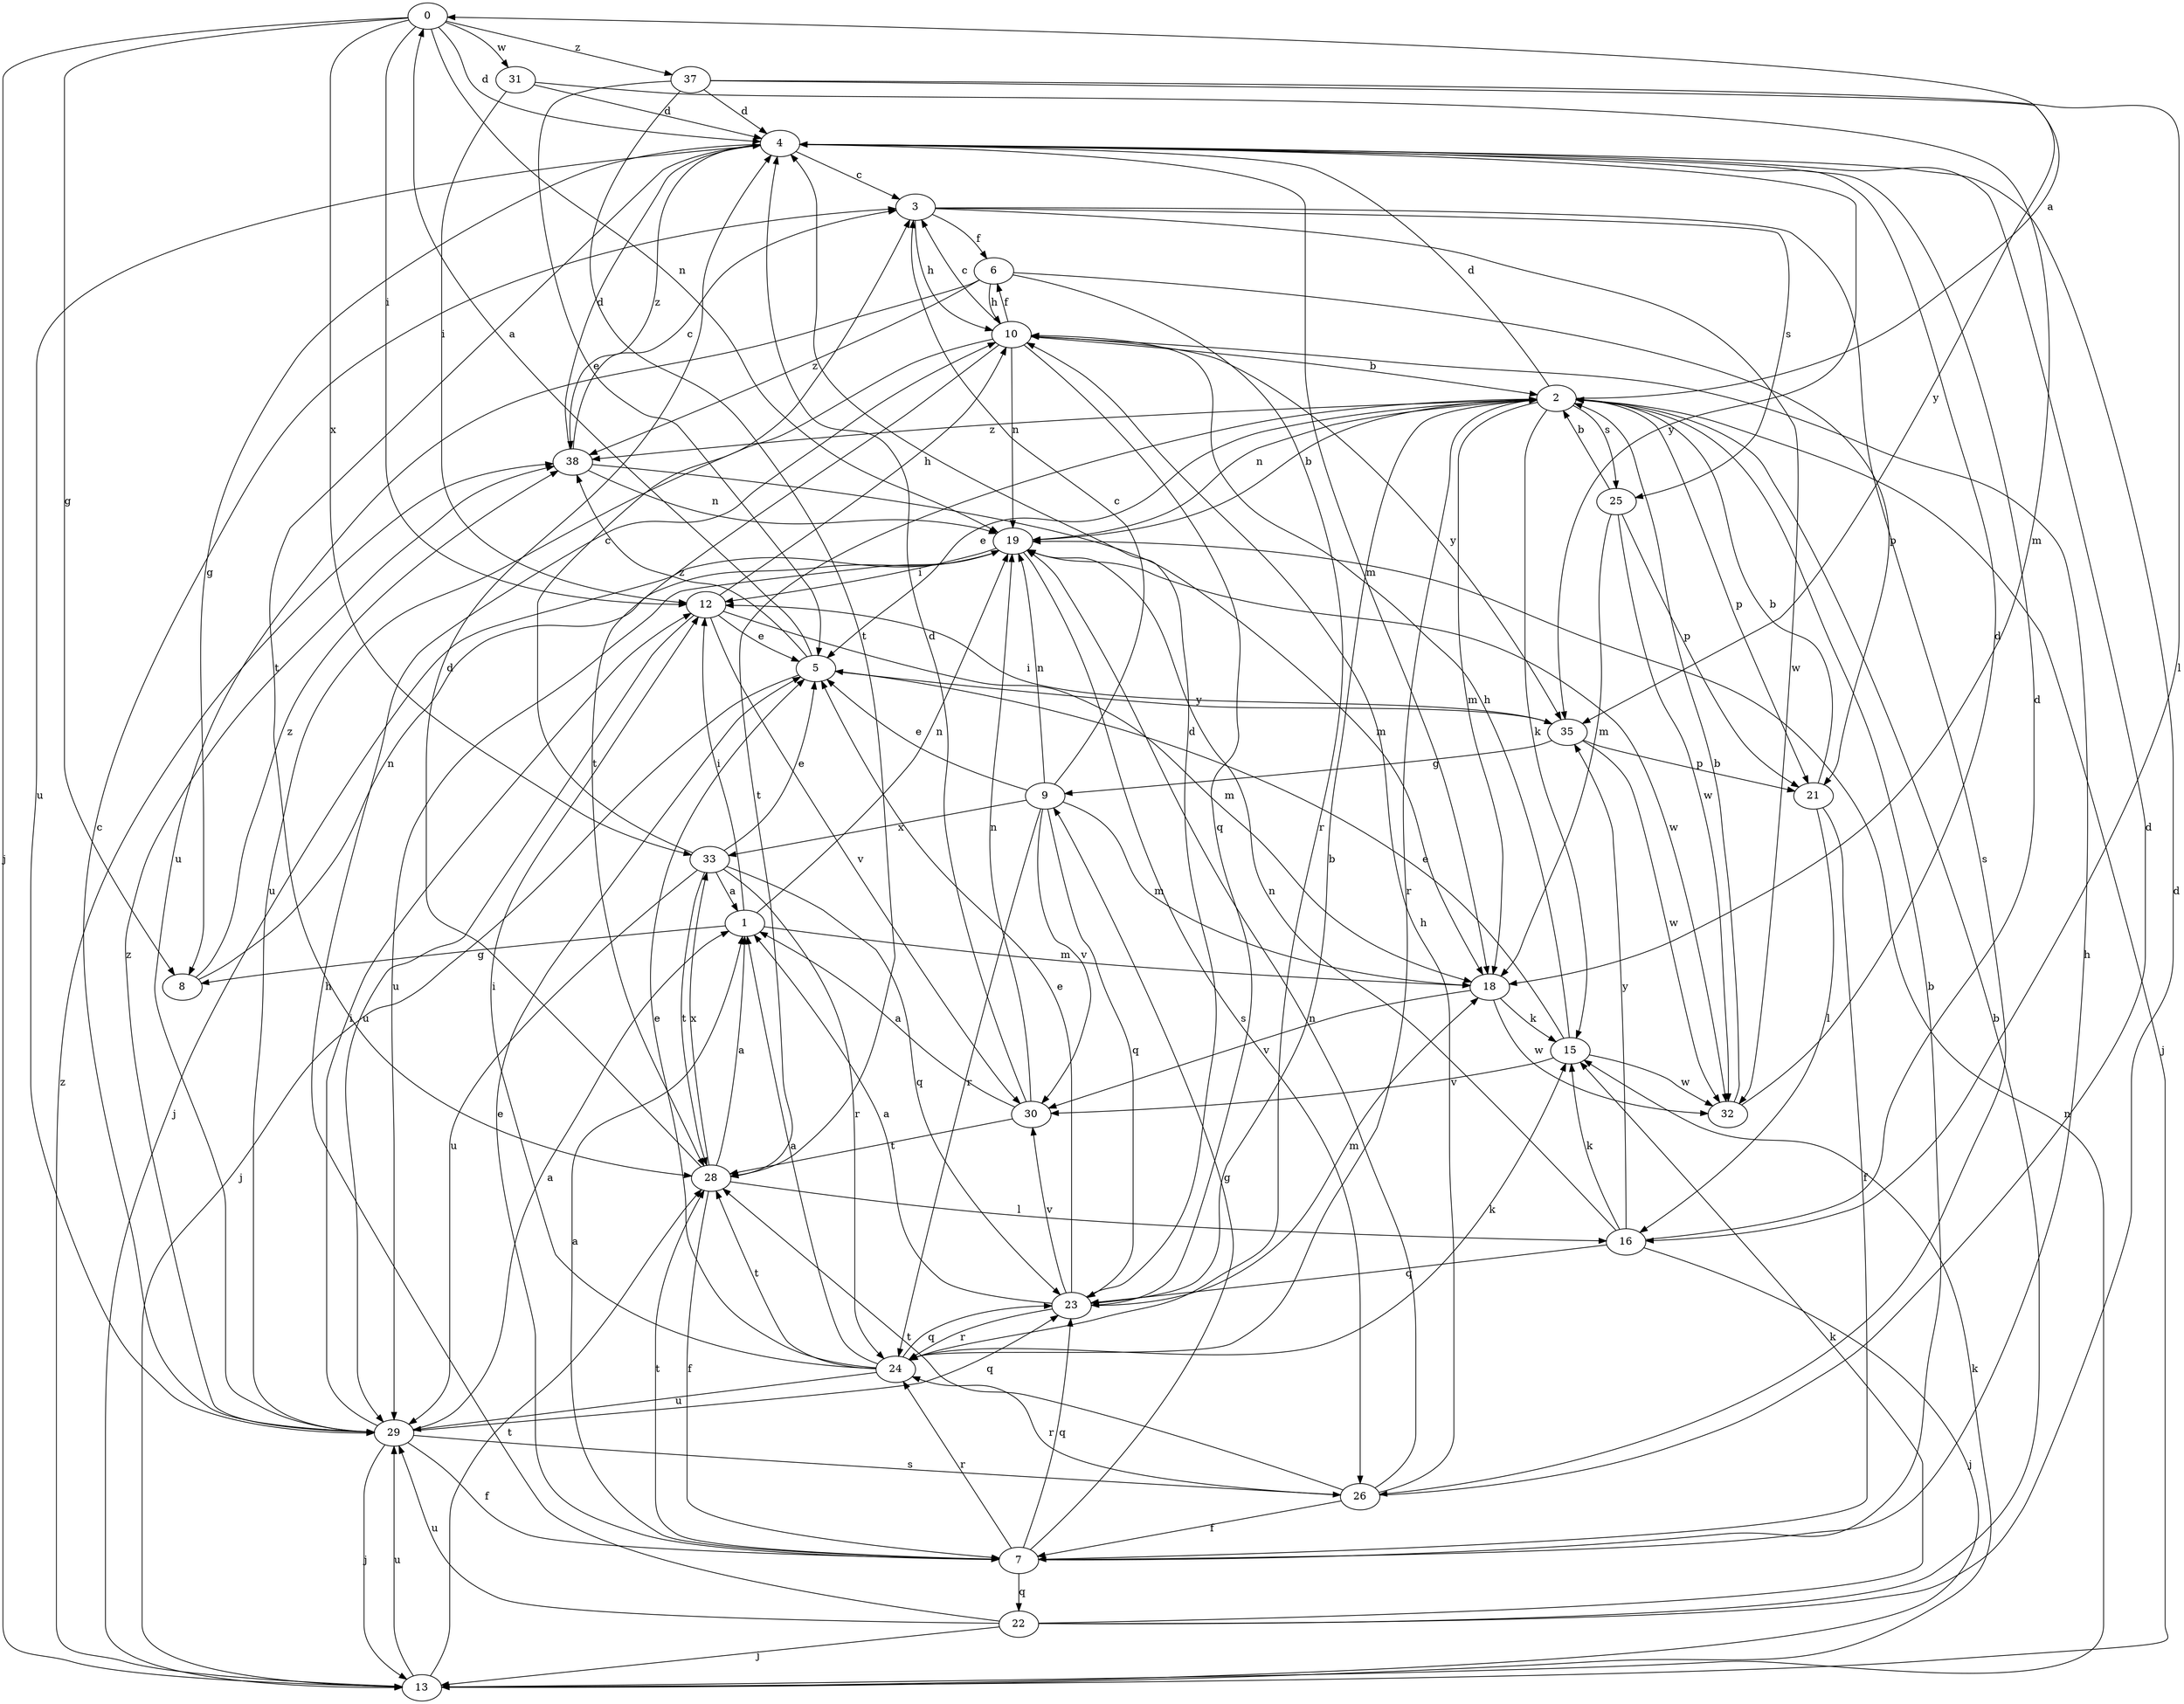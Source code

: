 strict digraph  {
0;
1;
2;
3;
4;
5;
6;
7;
8;
9;
10;
12;
13;
15;
16;
18;
19;
21;
22;
23;
24;
25;
26;
28;
29;
30;
31;
32;
33;
35;
37;
38;
0 -> 4  [label=d];
0 -> 8  [label=g];
0 -> 12  [label=i];
0 -> 13  [label=j];
0 -> 19  [label=n];
0 -> 31  [label=w];
0 -> 33  [label=x];
0 -> 37  [label=z];
1 -> 8  [label=g];
1 -> 12  [label=i];
1 -> 18  [label=m];
1 -> 19  [label=n];
2 -> 0  [label=a];
2 -> 4  [label=d];
2 -> 5  [label=e];
2 -> 13  [label=j];
2 -> 15  [label=k];
2 -> 18  [label=m];
2 -> 19  [label=n];
2 -> 21  [label=p];
2 -> 24  [label=r];
2 -> 25  [label=s];
2 -> 28  [label=t];
2 -> 38  [label=z];
3 -> 6  [label=f];
3 -> 10  [label=h];
3 -> 25  [label=s];
3 -> 26  [label=s];
3 -> 32  [label=w];
4 -> 3  [label=c];
4 -> 8  [label=g];
4 -> 18  [label=m];
4 -> 28  [label=t];
4 -> 29  [label=u];
4 -> 35  [label=y];
4 -> 38  [label=z];
5 -> 0  [label=a];
5 -> 13  [label=j];
5 -> 35  [label=y];
5 -> 38  [label=z];
6 -> 10  [label=h];
6 -> 21  [label=p];
6 -> 24  [label=r];
6 -> 29  [label=u];
6 -> 38  [label=z];
7 -> 1  [label=a];
7 -> 2  [label=b];
7 -> 5  [label=e];
7 -> 9  [label=g];
7 -> 10  [label=h];
7 -> 22  [label=q];
7 -> 23  [label=q];
7 -> 24  [label=r];
7 -> 28  [label=t];
8 -> 19  [label=n];
8 -> 38  [label=z];
9 -> 3  [label=c];
9 -> 5  [label=e];
9 -> 18  [label=m];
9 -> 19  [label=n];
9 -> 23  [label=q];
9 -> 24  [label=r];
9 -> 30  [label=v];
9 -> 33  [label=x];
10 -> 2  [label=b];
10 -> 3  [label=c];
10 -> 6  [label=f];
10 -> 19  [label=n];
10 -> 23  [label=q];
10 -> 28  [label=t];
10 -> 29  [label=u];
10 -> 35  [label=y];
12 -> 5  [label=e];
12 -> 10  [label=h];
12 -> 18  [label=m];
12 -> 29  [label=u];
12 -> 30  [label=v];
13 -> 15  [label=k];
13 -> 19  [label=n];
13 -> 28  [label=t];
13 -> 29  [label=u];
13 -> 38  [label=z];
15 -> 5  [label=e];
15 -> 10  [label=h];
15 -> 30  [label=v];
15 -> 32  [label=w];
16 -> 4  [label=d];
16 -> 13  [label=j];
16 -> 15  [label=k];
16 -> 19  [label=n];
16 -> 23  [label=q];
16 -> 35  [label=y];
18 -> 15  [label=k];
18 -> 30  [label=v];
18 -> 32  [label=w];
19 -> 2  [label=b];
19 -> 12  [label=i];
19 -> 13  [label=j];
19 -> 26  [label=s];
19 -> 29  [label=u];
19 -> 32  [label=w];
21 -> 2  [label=b];
21 -> 7  [label=f];
21 -> 16  [label=l];
22 -> 2  [label=b];
22 -> 4  [label=d];
22 -> 10  [label=h];
22 -> 13  [label=j];
22 -> 15  [label=k];
22 -> 29  [label=u];
23 -> 1  [label=a];
23 -> 2  [label=b];
23 -> 4  [label=d];
23 -> 5  [label=e];
23 -> 18  [label=m];
23 -> 24  [label=r];
23 -> 30  [label=v];
24 -> 1  [label=a];
24 -> 5  [label=e];
24 -> 12  [label=i];
24 -> 15  [label=k];
24 -> 23  [label=q];
24 -> 28  [label=t];
24 -> 29  [label=u];
25 -> 2  [label=b];
25 -> 18  [label=m];
25 -> 21  [label=p];
25 -> 32  [label=w];
26 -> 4  [label=d];
26 -> 7  [label=f];
26 -> 10  [label=h];
26 -> 19  [label=n];
26 -> 24  [label=r];
26 -> 28  [label=t];
28 -> 1  [label=a];
28 -> 4  [label=d];
28 -> 7  [label=f];
28 -> 16  [label=l];
28 -> 33  [label=x];
29 -> 1  [label=a];
29 -> 3  [label=c];
29 -> 7  [label=f];
29 -> 12  [label=i];
29 -> 13  [label=j];
29 -> 23  [label=q];
29 -> 26  [label=s];
29 -> 38  [label=z];
30 -> 1  [label=a];
30 -> 4  [label=d];
30 -> 19  [label=n];
30 -> 28  [label=t];
31 -> 4  [label=d];
31 -> 12  [label=i];
31 -> 18  [label=m];
32 -> 2  [label=b];
32 -> 4  [label=d];
33 -> 1  [label=a];
33 -> 3  [label=c];
33 -> 5  [label=e];
33 -> 23  [label=q];
33 -> 24  [label=r];
33 -> 28  [label=t];
33 -> 29  [label=u];
35 -> 9  [label=g];
35 -> 12  [label=i];
35 -> 21  [label=p];
35 -> 32  [label=w];
37 -> 4  [label=d];
37 -> 5  [label=e];
37 -> 16  [label=l];
37 -> 28  [label=t];
37 -> 35  [label=y];
38 -> 3  [label=c];
38 -> 4  [label=d];
38 -> 18  [label=m];
38 -> 19  [label=n];
}
